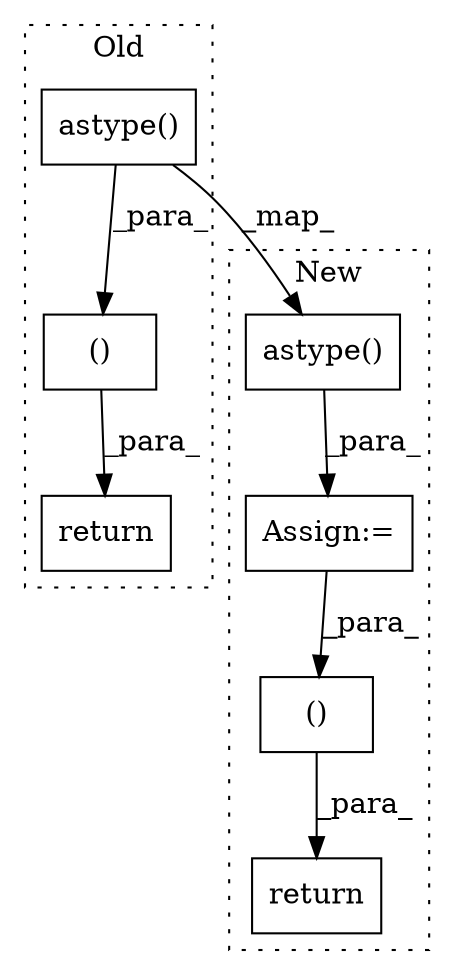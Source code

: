 digraph G {
subgraph cluster0 {
1 [label="astype()" a="75" s="2886,2918" l="23,1" shape="box"];
4 [label="return" a="93" s="2791" l="7" shape="box"];
7 [label="()" a="54" s="2832" l="193" shape="box"];
label = "Old";
style="dotted";
}
subgraph cluster1 {
2 [label="astype()" a="75" s="2952,2984" l="23,1" shape="box"];
3 [label="Assign:=" a="68" s="2949" l="3" shape="box"];
5 [label="return" a="93" s="3168" l="7" shape="box"];
6 [label="()" a="54" s="3179" l="35" shape="box"];
label = "New";
style="dotted";
}
1 -> 7 [label="_para_"];
1 -> 2 [label="_map_"];
2 -> 3 [label="_para_"];
3 -> 6 [label="_para_"];
6 -> 5 [label="_para_"];
7 -> 4 [label="_para_"];
}